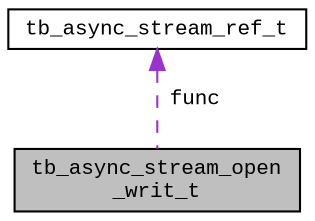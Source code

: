 digraph "tb_async_stream_open_writ_t"
{
  edge [fontname="CourierNew",fontsize="10",labelfontname="CourierNew",labelfontsize="10"];
  node [fontname="CourierNew",fontsize="10",shape=record];
  Node1 [label="tb_async_stream_open\l_writ_t",height=0.2,width=0.4,color="black", fillcolor="grey75", style="filled" fontcolor="black"];
  Node2 -> Node1 [dir="back",color="darkorchid3",fontsize="10",style="dashed",label=" func" ];
  Node2 [label="tb_async_stream_ref_t",height=0.2,width=0.4,color="black", fillcolor="white", style="filled",URL="$d4/d50/structtb__async__stream__ref__t.html",tooltip="the async stream ref type "];
}
